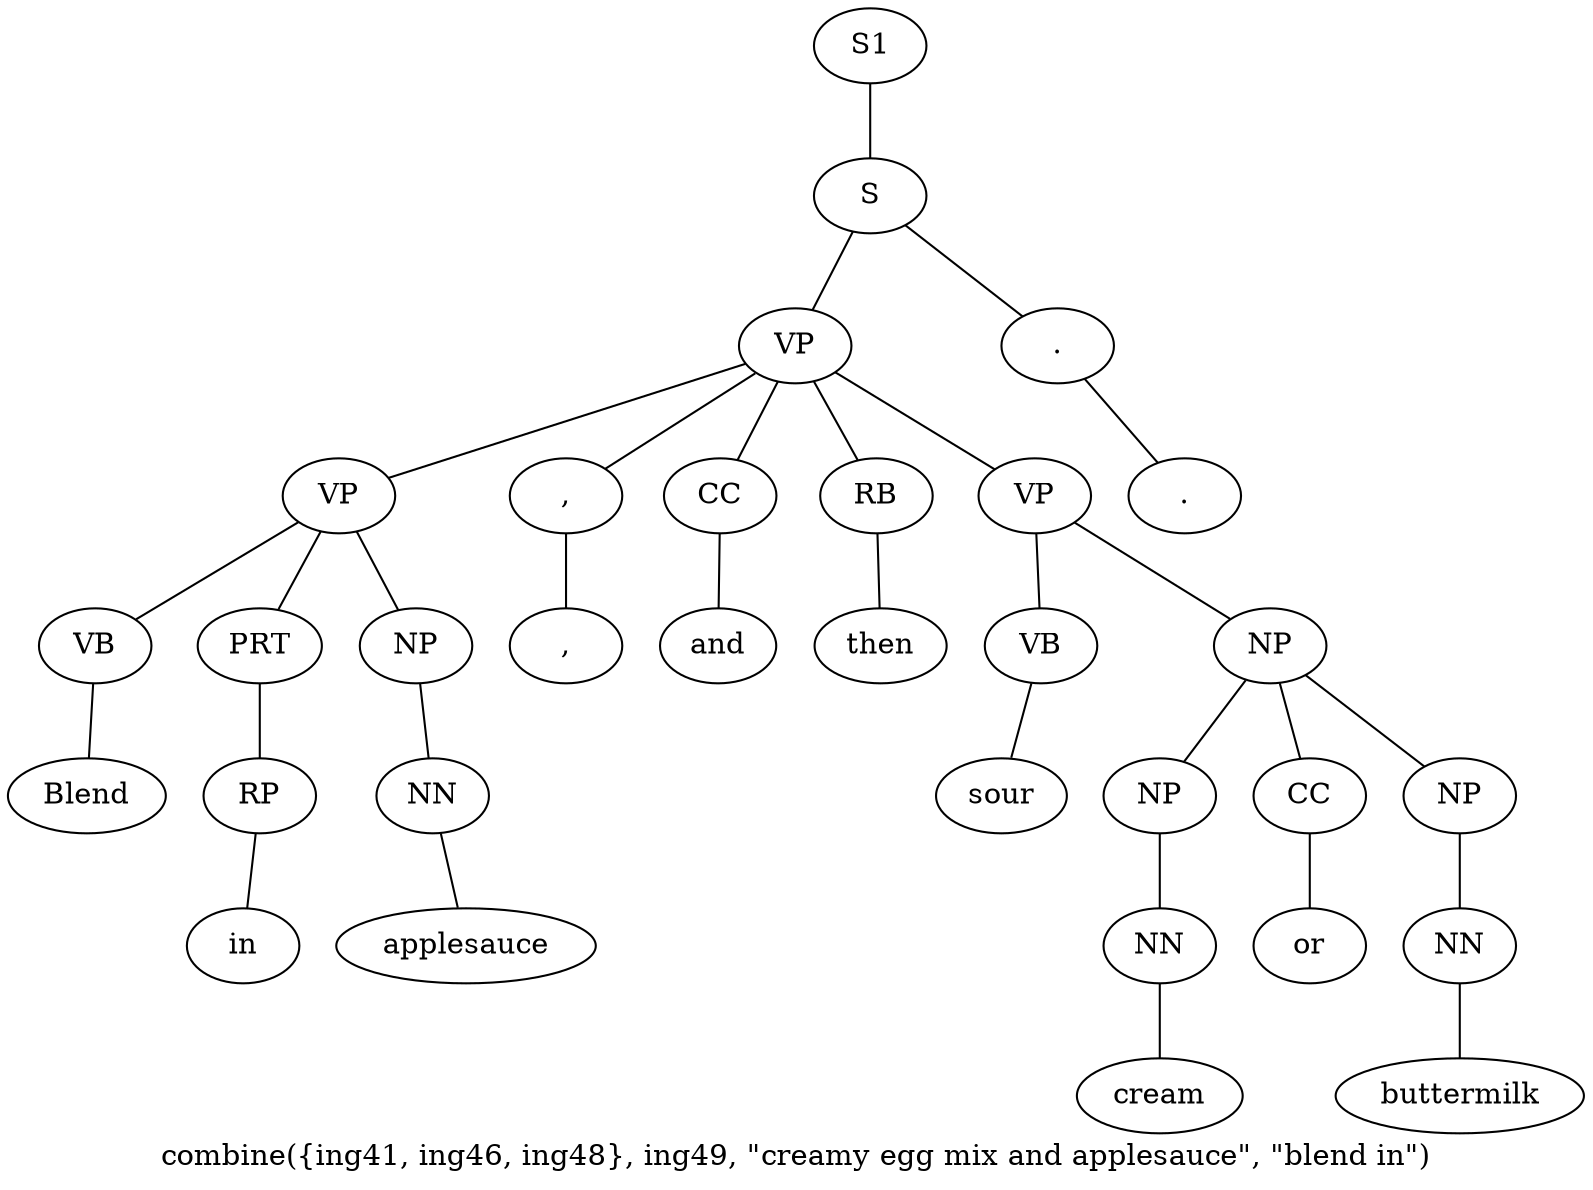 graph SyntaxGraph {
	label = "combine({ing41, ing46, ing48}, ing49, \"creamy egg mix and applesauce\", \"blend in\")";
	Node0 [label="S1"];
	Node1 [label="S"];
	Node2 [label="VP"];
	Node3 [label="VP"];
	Node4 [label="VB"];
	Node5 [label="Blend"];
	Node6 [label="PRT"];
	Node7 [label="RP"];
	Node8 [label="in"];
	Node9 [label="NP"];
	Node10 [label="NN"];
	Node11 [label="applesauce"];
	Node12 [label=","];
	Node13 [label=","];
	Node14 [label="CC"];
	Node15 [label="and"];
	Node16 [label="RB"];
	Node17 [label="then"];
	Node18 [label="VP"];
	Node19 [label="VB"];
	Node20 [label="sour"];
	Node21 [label="NP"];
	Node22 [label="NP"];
	Node23 [label="NN"];
	Node24 [label="cream"];
	Node25 [label="CC"];
	Node26 [label="or"];
	Node27 [label="NP"];
	Node28 [label="NN"];
	Node29 [label="buttermilk"];
	Node30 [label="."];
	Node31 [label="."];

	Node0 -- Node1;
	Node1 -- Node2;
	Node1 -- Node30;
	Node2 -- Node3;
	Node2 -- Node12;
	Node2 -- Node14;
	Node2 -- Node16;
	Node2 -- Node18;
	Node3 -- Node4;
	Node3 -- Node6;
	Node3 -- Node9;
	Node4 -- Node5;
	Node6 -- Node7;
	Node7 -- Node8;
	Node9 -- Node10;
	Node10 -- Node11;
	Node12 -- Node13;
	Node14 -- Node15;
	Node16 -- Node17;
	Node18 -- Node19;
	Node18 -- Node21;
	Node19 -- Node20;
	Node21 -- Node22;
	Node21 -- Node25;
	Node21 -- Node27;
	Node22 -- Node23;
	Node23 -- Node24;
	Node25 -- Node26;
	Node27 -- Node28;
	Node28 -- Node29;
	Node30 -- Node31;
}